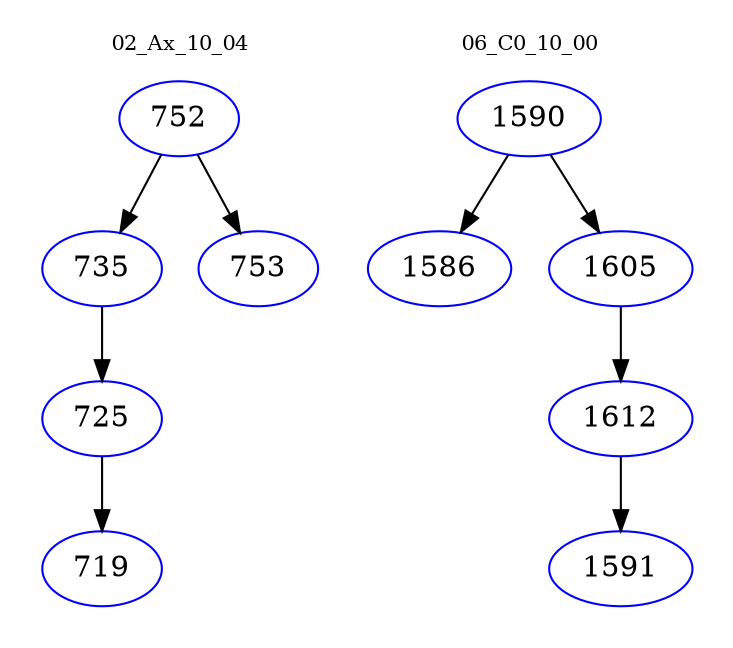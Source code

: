 digraph{
subgraph cluster_0 {
color = white
label = "02_Ax_10_04";
fontsize=10;
T0_752 [label="752", color="blue"]
T0_752 -> T0_735 [color="black"]
T0_735 [label="735", color="blue"]
T0_735 -> T0_725 [color="black"]
T0_725 [label="725", color="blue"]
T0_725 -> T0_719 [color="black"]
T0_719 [label="719", color="blue"]
T0_752 -> T0_753 [color="black"]
T0_753 [label="753", color="blue"]
}
subgraph cluster_1 {
color = white
label = "06_C0_10_00";
fontsize=10;
T1_1590 [label="1590", color="blue"]
T1_1590 -> T1_1586 [color="black"]
T1_1586 [label="1586", color="blue"]
T1_1590 -> T1_1605 [color="black"]
T1_1605 [label="1605", color="blue"]
T1_1605 -> T1_1612 [color="black"]
T1_1612 [label="1612", color="blue"]
T1_1612 -> T1_1591 [color="black"]
T1_1591 [label="1591", color="blue"]
}
}
